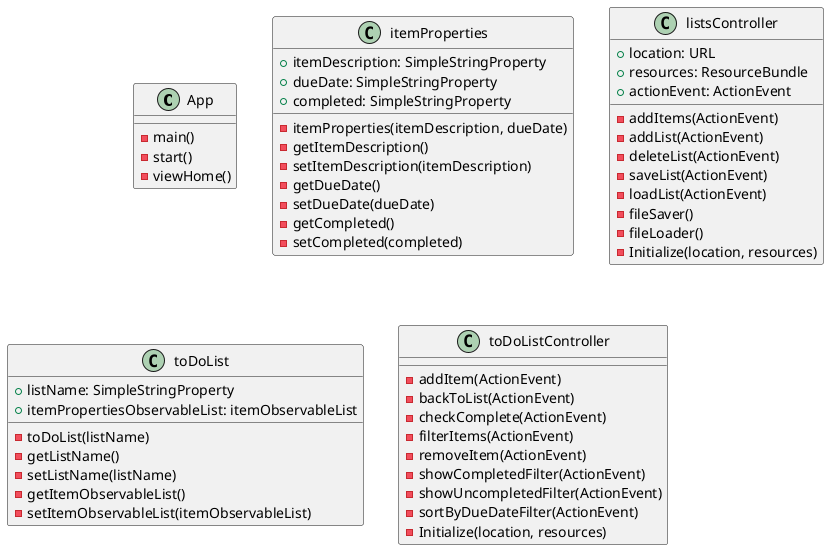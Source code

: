 @startuml
'https://plantuml.com/class-diagram

Class App {
- main()
- start()
- viewHome()
}

class itemProperties {
    + itemDescription: SimpleStringProperty
    + dueDate: SimpleStringProperty
    + completed: SimpleStringProperty

    - itemProperties(itemDescription, dueDate)
    - getItemDescription()
    - setItemDescription(itemDescription)
    - getDueDate()
    - setDueDate(dueDate)
    - getCompleted()
    - setCompleted(completed)
}

class listsController {
+ location: URL
+ resources: ResourceBundle
+ actionEvent: ActionEvent

- addItems(ActionEvent)
- addList(ActionEvent)
- deleteList(ActionEvent)
- saveList(ActionEvent)
- loadList(ActionEvent)
- fileSaver()
- fileLoader()
- Initialize(location, resources)
}

class toDoList {
    + listName: SimpleStringProperty
    + itemPropertiesObservableList: itemObservableList

    - toDoList(listName)
    - getListName()
    - setListName(listName)
    - getItemObservableList()
    - setItemObservableList(itemObservableList)
}

class toDoListController {
    - addItem(ActionEvent)
    - backToList(ActionEvent)
    - checkComplete(ActionEvent)
    - filterItems(ActionEvent)
    - removeItem(ActionEvent)
    - showCompletedFilter(ActionEvent)
    - showUncompletedFilter(ActionEvent)
    - sortByDueDateFilter(ActionEvent)
    - Initialize(location, resources)
}


@enduml